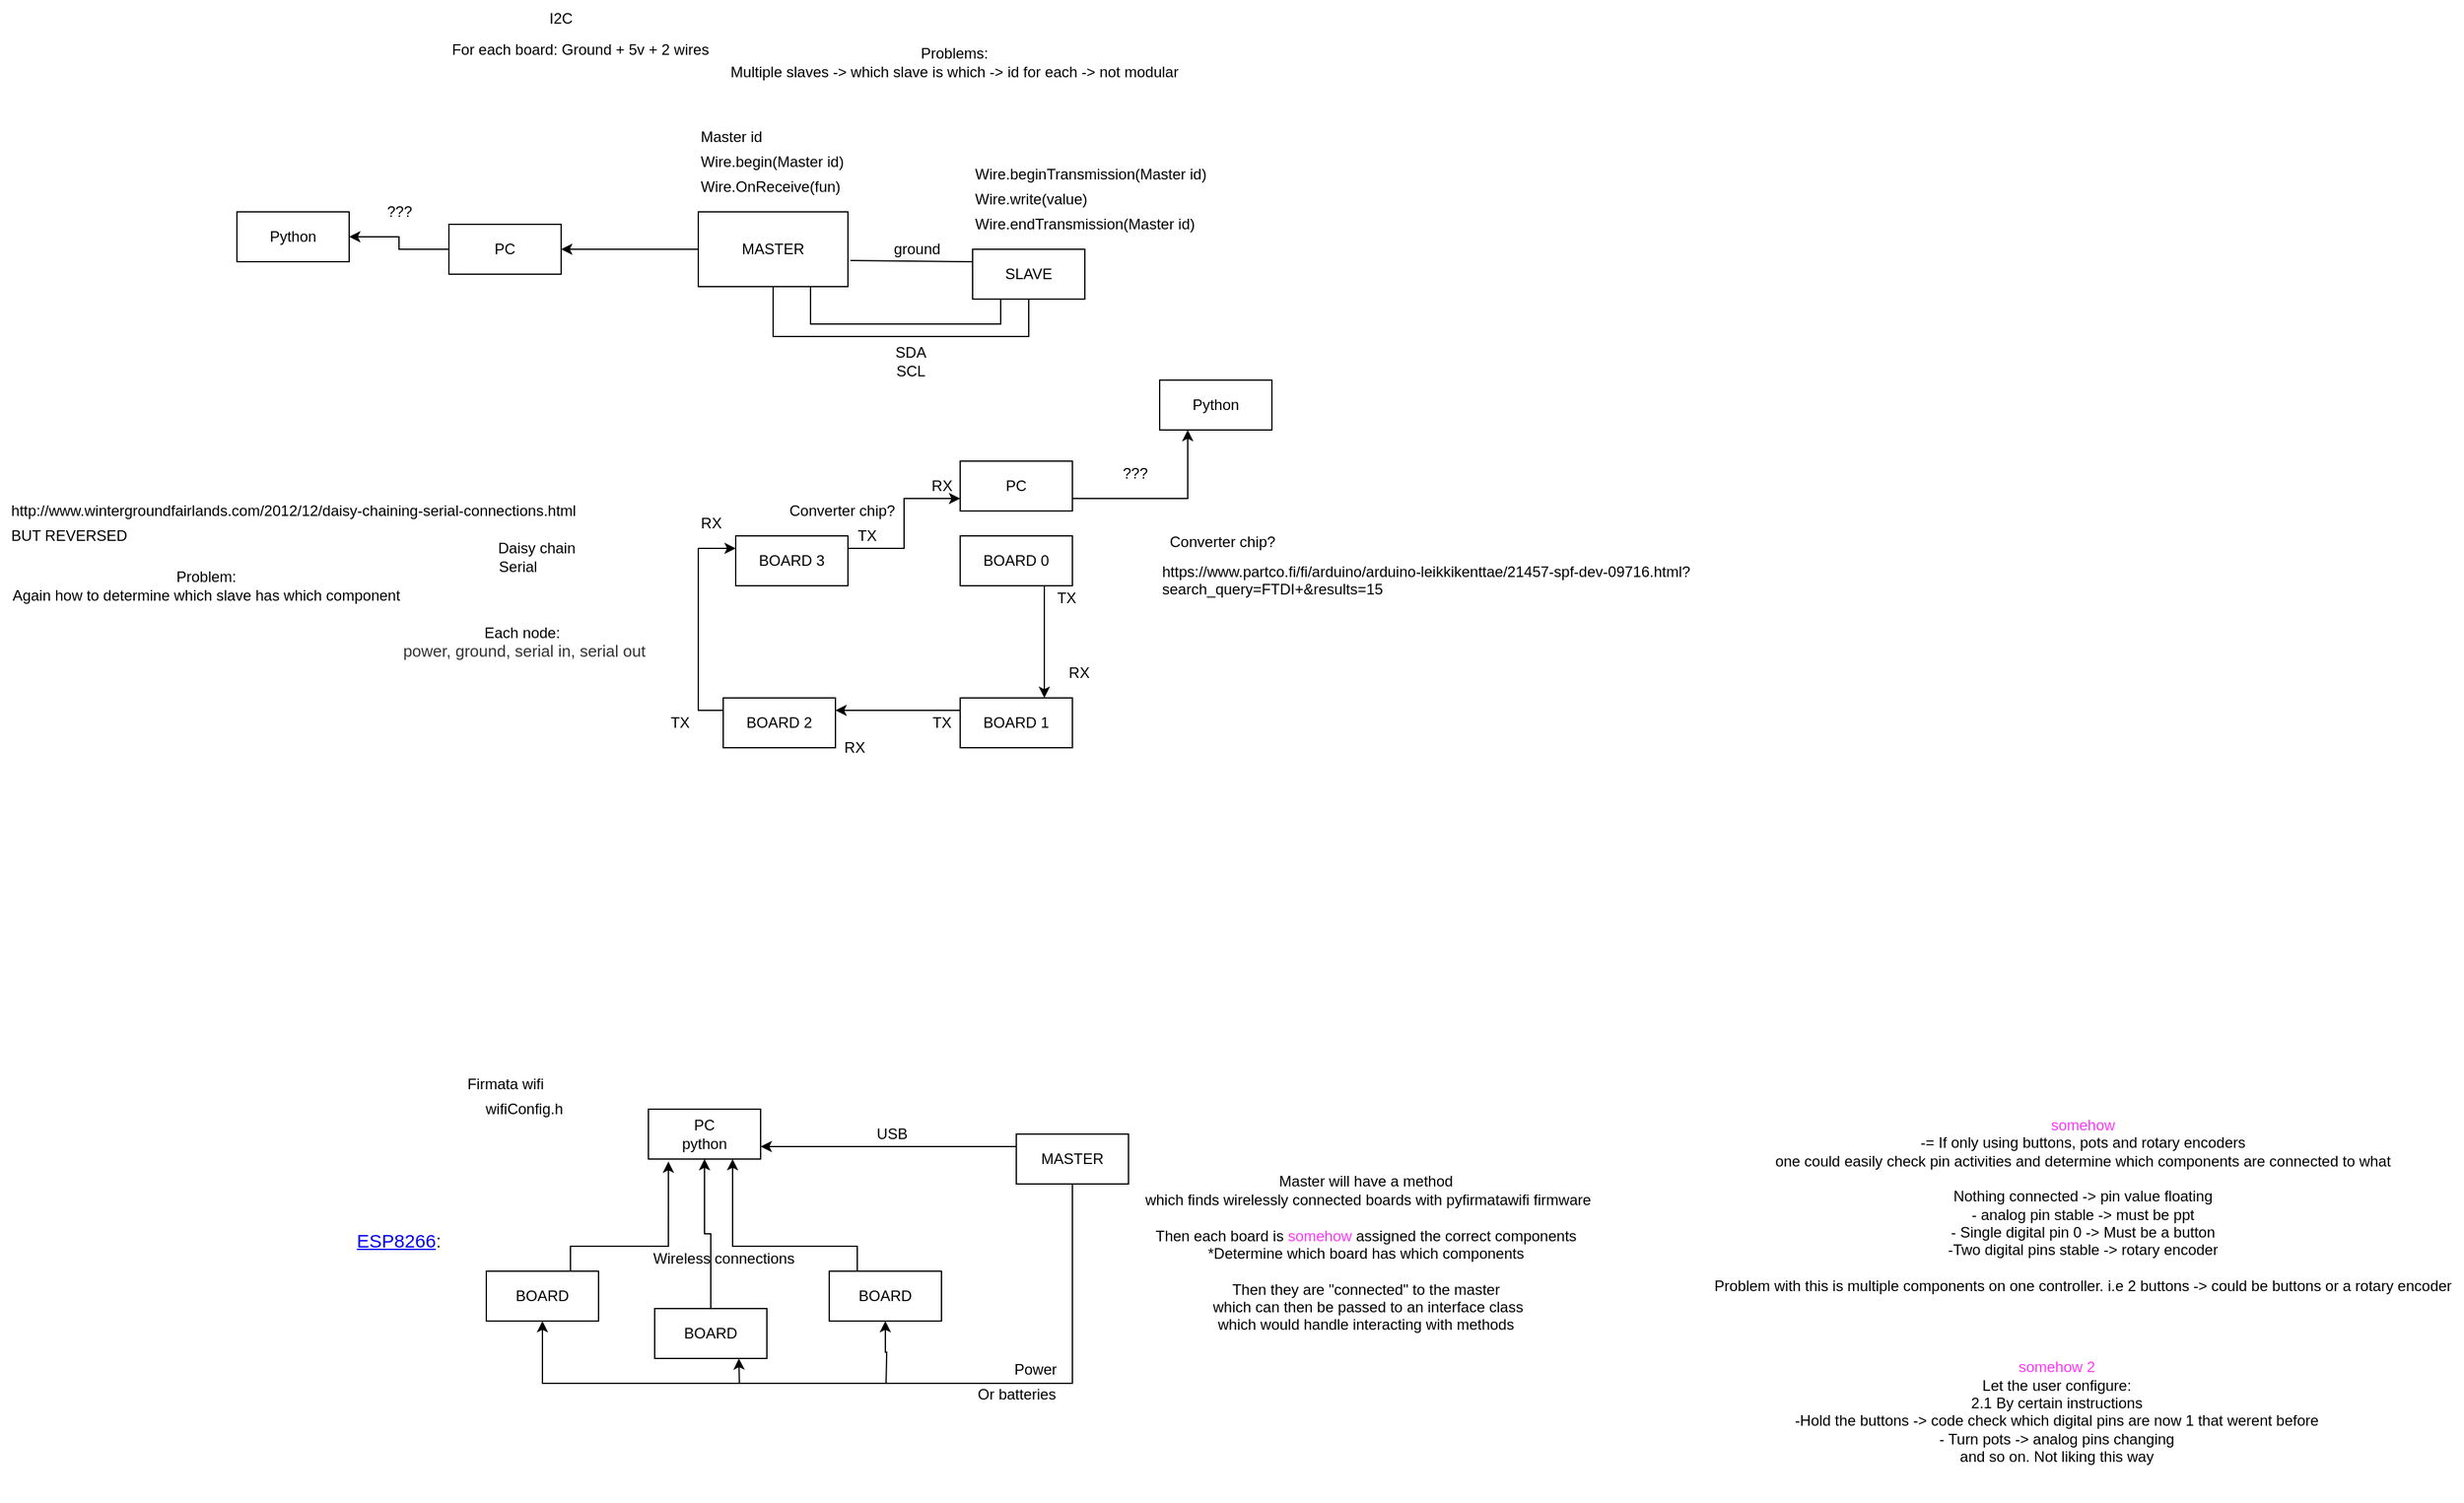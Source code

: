 <mxfile version="14.7.1" type="device"><diagram id="oVTlFNz6j3wh7V9dnSEX" name="Page-1"><mxGraphModel dx="3253" dy="1320" grid="1" gridSize="10" guides="1" tooltips="1" connect="1" arrows="1" fold="1" page="1" pageScale="1" pageWidth="827" pageHeight="1169" math="0" shadow="0"><root><mxCell id="0"/><mxCell id="1" parent="0"/><mxCell id="pZN-HcgTUq4Ry5765E54-1" value="I2C" style="text;html=1;strokeColor=none;fillColor=none;align=center;verticalAlign=middle;whiteSpace=wrap;rounded=0;" parent="1" vertex="1"><mxGeometry x="100" y="100" width="100" height="30" as="geometry"/></mxCell><mxCell id="pZN-HcgTUq4Ry5765E54-7" style="edgeStyle=orthogonalEdgeStyle;rounded=0;orthogonalLoop=1;jettySize=auto;html=1;exitX=0.75;exitY=1;exitDx=0;exitDy=0;entryX=0.25;entryY=1;entryDx=0;entryDy=0;endArrow=none;endFill=0;" parent="1" source="pZN-HcgTUq4Ry5765E54-3" target="pZN-HcgTUq4Ry5765E54-4" edge="1"><mxGeometry relative="1" as="geometry"/></mxCell><mxCell id="pZN-HcgTUq4Ry5765E54-9" style="edgeStyle=orthogonalEdgeStyle;rounded=0;orthogonalLoop=1;jettySize=auto;html=1;exitX=0.5;exitY=1;exitDx=0;exitDy=0;entryX=0.5;entryY=1;entryDx=0;entryDy=0;endArrow=none;endFill=0;" parent="1" source="pZN-HcgTUq4Ry5765E54-3" target="pZN-HcgTUq4Ry5765E54-4" edge="1"><mxGeometry relative="1" as="geometry"><Array as="points"><mxPoint x="320" y="370"/><mxPoint x="525" y="370"/></Array></mxGeometry></mxCell><mxCell id="F-yMGxqcLAJmgEKbkJm4-6" style="edgeStyle=orthogonalEdgeStyle;rounded=0;orthogonalLoop=1;jettySize=auto;html=1;exitX=0;exitY=0.5;exitDx=0;exitDy=0;entryX=1;entryY=0.5;entryDx=0;entryDy=0;" edge="1" parent="1" source="pZN-HcgTUq4Ry5765E54-3" target="F-yMGxqcLAJmgEKbkJm4-5"><mxGeometry relative="1" as="geometry"/></mxCell><mxCell id="pZN-HcgTUq4Ry5765E54-3" value="MASTER" style="rounded=0;whiteSpace=wrap;html=1;" parent="1" vertex="1"><mxGeometry x="260" y="270" width="120" height="60" as="geometry"/></mxCell><mxCell id="pZN-HcgTUq4Ry5765E54-4" value="SLAVE" style="rounded=0;whiteSpace=wrap;html=1;" parent="1" vertex="1"><mxGeometry x="480" y="300" width="90" height="40" as="geometry"/></mxCell><mxCell id="pZN-HcgTUq4Ry5765E54-5" value="" style="endArrow=none;html=1;entryX=1.017;entryY=0.65;entryDx=0;entryDy=0;entryPerimeter=0;exitX=0;exitY=0.25;exitDx=0;exitDy=0;" parent="1" source="pZN-HcgTUq4Ry5765E54-4" target="pZN-HcgTUq4Ry5765E54-3" edge="1"><mxGeometry width="50" height="50" relative="1" as="geometry"><mxPoint x="360" y="770" as="sourcePoint"/><mxPoint x="410" y="720" as="targetPoint"/></mxGeometry></mxCell><mxCell id="pZN-HcgTUq4Ry5765E54-6" value="ground" style="text;html=1;align=center;verticalAlign=middle;resizable=0;points=[];autosize=1;strokeColor=none;" parent="1" vertex="1"><mxGeometry x="410" y="290" width="50" height="20" as="geometry"/></mxCell><mxCell id="pZN-HcgTUq4Ry5765E54-10" value="SDA&lt;br&gt;SCL" style="text;html=1;align=center;verticalAlign=middle;resizable=0;points=[];autosize=1;strokeColor=none;" parent="1" vertex="1"><mxGeometry x="410" y="375" width="40" height="30" as="geometry"/></mxCell><mxCell id="pZN-HcgTUq4Ry5765E54-26" value="Master id" style="text;html=1;align=left;verticalAlign=middle;resizable=0;points=[];autosize=1;strokeColor=none;" parent="1" vertex="1"><mxGeometry x="260" y="200" width="60" height="20" as="geometry"/></mxCell><mxCell id="pZN-HcgTUq4Ry5765E54-27" value="Wire.begin(Master id)" style="text;html=1;align=left;verticalAlign=middle;resizable=0;points=[];autosize=1;strokeColor=none;" parent="1" vertex="1"><mxGeometry x="260" y="220" width="130" height="20" as="geometry"/></mxCell><mxCell id="pZN-HcgTUq4Ry5765E54-28" value="Wire.OnReceive(fun)" style="text;html=1;align=left;verticalAlign=middle;resizable=0;points=[];autosize=1;strokeColor=none;" parent="1" vertex="1"><mxGeometry x="260" y="240" width="130" height="20" as="geometry"/></mxCell><mxCell id="pZN-HcgTUq4Ry5765E54-29" value="Wire.beginTransmission(Master id)" style="text;html=1;align=left;verticalAlign=middle;resizable=0;points=[];autosize=1;strokeColor=none;" parent="1" vertex="1"><mxGeometry x="480" y="230" width="200" height="20" as="geometry"/></mxCell><mxCell id="pZN-HcgTUq4Ry5765E54-30" value="Wire.write(value)" style="text;html=1;align=left;verticalAlign=middle;resizable=0;points=[];autosize=1;strokeColor=none;" parent="1" vertex="1"><mxGeometry x="480" y="250" width="110" height="20" as="geometry"/></mxCell><mxCell id="pZN-HcgTUq4Ry5765E54-31" value="Wire.endTransmission(Master id)" style="text;html=1;align=left;verticalAlign=middle;resizable=0;points=[];autosize=1;strokeColor=none;" parent="1" vertex="1"><mxGeometry x="480" y="270" width="190" height="20" as="geometry"/></mxCell><mxCell id="pZN-HcgTUq4Ry5765E54-32" value="Problems:&lt;br&gt;Multiple slaves -&amp;gt; which slave is which -&amp;gt; id for each -&amp;gt; not modular" style="text;html=1;align=center;verticalAlign=middle;resizable=0;points=[];autosize=1;strokeColor=none;" parent="1" vertex="1"><mxGeometry x="280" y="135" width="370" height="30" as="geometry"/></mxCell><mxCell id="pZN-HcgTUq4Ry5765E54-33" value="For each board: Ground + 5v + 2 wires" style="text;html=1;align=center;verticalAlign=middle;resizable=0;points=[];autosize=1;strokeColor=none;" parent="1" vertex="1"><mxGeometry x="55" y="130" width="220" height="20" as="geometry"/></mxCell><mxCell id="pZN-HcgTUq4Ry5765E54-34" value="Daisy chain" style="text;html=1;align=center;verticalAlign=middle;resizable=0;points=[];autosize=1;strokeColor=none;" parent="1" vertex="1"><mxGeometry x="90" y="530" width="80" height="20" as="geometry"/></mxCell><mxCell id="pZN-HcgTUq4Ry5765E54-55" style="edgeStyle=orthogonalEdgeStyle;rounded=0;orthogonalLoop=1;jettySize=auto;html=1;exitX=0.75;exitY=1;exitDx=0;exitDy=0;entryX=0.75;entryY=0;entryDx=0;entryDy=0;endArrow=classic;endFill=1;" parent="1" source="pZN-HcgTUq4Ry5765E54-38" target="pZN-HcgTUq4Ry5765E54-49" edge="1"><mxGeometry relative="1" as="geometry"/></mxCell><mxCell id="pZN-HcgTUq4Ry5765E54-38" value="BOARD 0" style="rounded=0;whiteSpace=wrap;html=1;" parent="1" vertex="1"><mxGeometry x="470" y="530" width="90" height="40" as="geometry"/></mxCell><mxCell id="pZN-HcgTUq4Ry5765E54-53" style="edgeStyle=orthogonalEdgeStyle;rounded=0;orthogonalLoop=1;jettySize=auto;html=1;exitX=1;exitY=0.25;exitDx=0;exitDy=0;entryX=0;entryY=0.75;entryDx=0;entryDy=0;endArrow=classic;endFill=1;" parent="1" source="pZN-HcgTUq4Ry5765E54-43" target="pZN-HcgTUq4Ry5765E54-60" edge="1"><mxGeometry relative="1" as="geometry"/></mxCell><mxCell id="pZN-HcgTUq4Ry5765E54-43" value="BOARD 3" style="rounded=0;whiteSpace=wrap;html=1;" parent="1" vertex="1"><mxGeometry x="290" y="530" width="90" height="40" as="geometry"/></mxCell><mxCell id="pZN-HcgTUq4Ry5765E54-46" value="Serial" style="text;html=1;align=center;verticalAlign=middle;resizable=0;points=[];autosize=1;strokeColor=none;" parent="1" vertex="1"><mxGeometry x="90" y="545" width="50" height="20" as="geometry"/></mxCell><mxCell id="pZN-HcgTUq4Ry5765E54-48" value="http://www.wintergroundfairlands.com/2012/12/daisy-chaining-serial-connections.html" style="text;html=1;align=center;verticalAlign=middle;resizable=0;points=[];autosize=1;strokeColor=none;" parent="1" vertex="1"><mxGeometry x="-300" y="500" width="470" height="20" as="geometry"/></mxCell><mxCell id="pZN-HcgTUq4Ry5765E54-56" style="edgeStyle=orthogonalEdgeStyle;rounded=0;orthogonalLoop=1;jettySize=auto;html=1;exitX=0;exitY=0.25;exitDx=0;exitDy=0;entryX=1;entryY=0.25;entryDx=0;entryDy=0;endArrow=classic;endFill=1;" parent="1" source="pZN-HcgTUq4Ry5765E54-49" target="pZN-HcgTUq4Ry5765E54-51" edge="1"><mxGeometry relative="1" as="geometry"/></mxCell><mxCell id="pZN-HcgTUq4Ry5765E54-49" value="BOARD 1" style="rounded=0;whiteSpace=wrap;html=1;" parent="1" vertex="1"><mxGeometry x="470" y="660" width="90" height="40" as="geometry"/></mxCell><mxCell id="pZN-HcgTUq4Ry5765E54-54" style="edgeStyle=orthogonalEdgeStyle;rounded=0;orthogonalLoop=1;jettySize=auto;html=1;exitX=0;exitY=0.25;exitDx=0;exitDy=0;entryX=0;entryY=0.25;entryDx=0;entryDy=0;endArrow=classic;endFill=1;" parent="1" source="pZN-HcgTUq4Ry5765E54-51" target="pZN-HcgTUq4Ry5765E54-43" edge="1"><mxGeometry relative="1" as="geometry"/></mxCell><mxCell id="pZN-HcgTUq4Ry5765E54-51" value="BOARD 2" style="rounded=0;whiteSpace=wrap;html=1;" parent="1" vertex="1"><mxGeometry x="280" y="660" width="90" height="40" as="geometry"/></mxCell><mxCell id="pZN-HcgTUq4Ry5765E54-58" value="Each node:&amp;nbsp;&lt;br&gt;&lt;span style=&quot;color: rgb(51 , 51 , 51) ; font-family: &amp;#34;arial&amp;#34; , &amp;#34;tahoma&amp;#34; , &amp;#34;helvetica&amp;#34; , &amp;#34;freesans&amp;#34; , sans-serif ; font-size: 13px ; background-color: rgb(255 , 255 , 255)&quot;&gt;power, ground, serial in, serial out&lt;/span&gt;" style="text;html=1;align=center;verticalAlign=middle;resizable=0;points=[];autosize=1;strokeColor=none;" parent="1" vertex="1"><mxGeometry x="15" y="600" width="210" height="30" as="geometry"/></mxCell><mxCell id="pZN-HcgTUq4Ry5765E54-60" value="PC" style="rounded=0;whiteSpace=wrap;html=1;" parent="1" vertex="1"><mxGeometry x="470" y="470" width="90" height="40" as="geometry"/></mxCell><mxCell id="pZN-HcgTUq4Ry5765E54-61" value="TX" style="text;html=1;align=center;verticalAlign=middle;resizable=0;points=[];autosize=1;strokeColor=none;" parent="1" vertex="1"><mxGeometry x="380" y="520" width="30" height="20" as="geometry"/></mxCell><mxCell id="pZN-HcgTUq4Ry5765E54-62" value="TX" style="text;html=1;align=center;verticalAlign=middle;resizable=0;points=[];autosize=1;strokeColor=none;" parent="1" vertex="1"><mxGeometry x="230" y="670" width="30" height="20" as="geometry"/></mxCell><mxCell id="pZN-HcgTUq4Ry5765E54-63" value="RX" style="text;html=1;align=center;verticalAlign=middle;resizable=0;points=[];autosize=1;strokeColor=none;" parent="1" vertex="1"><mxGeometry x="440" y="480" width="30" height="20" as="geometry"/></mxCell><mxCell id="pZN-HcgTUq4Ry5765E54-64" value="RX" style="text;html=1;align=center;verticalAlign=middle;resizable=0;points=[];autosize=1;strokeColor=none;" parent="1" vertex="1"><mxGeometry x="255" y="510" width="30" height="20" as="geometry"/></mxCell><mxCell id="pZN-HcgTUq4Ry5765E54-65" value="BUT REVERSED" style="text;html=1;align=center;verticalAlign=middle;resizable=0;points=[];autosize=1;strokeColor=none;" parent="1" vertex="1"><mxGeometry x="-300" y="520" width="110" height="20" as="geometry"/></mxCell><mxCell id="pZN-HcgTUq4Ry5765E54-66" value="RX" style="text;html=1;align=center;verticalAlign=middle;resizable=0;points=[];autosize=1;strokeColor=none;" parent="1" vertex="1"><mxGeometry x="550" y="630" width="30" height="20" as="geometry"/></mxCell><mxCell id="pZN-HcgTUq4Ry5765E54-67" value="RX" style="text;html=1;align=center;verticalAlign=middle;resizable=0;points=[];autosize=1;strokeColor=none;" parent="1" vertex="1"><mxGeometry x="370" y="690" width="30" height="20" as="geometry"/></mxCell><mxCell id="pZN-HcgTUq4Ry5765E54-68" value="TX" style="text;html=1;align=center;verticalAlign=middle;resizable=0;points=[];autosize=1;strokeColor=none;" parent="1" vertex="1"><mxGeometry x="440" y="670" width="30" height="20" as="geometry"/></mxCell><mxCell id="pZN-HcgTUq4Ry5765E54-69" value="TX" style="text;html=1;align=center;verticalAlign=middle;resizable=0;points=[];autosize=1;strokeColor=none;" parent="1" vertex="1"><mxGeometry x="540" y="570" width="30" height="20" as="geometry"/></mxCell><mxCell id="pZN-HcgTUq4Ry5765E54-72" value="Firmata wifi" style="text;html=1;align=center;verticalAlign=middle;resizable=0;points=[];autosize=1;strokeColor=none;" parent="1" vertex="1"><mxGeometry x="65" y="960" width="80" height="20" as="geometry"/></mxCell><mxCell id="pZN-HcgTUq4Ry5765E54-73" value="Problem:&lt;br&gt;Again how to determine which slave has which component" style="text;html=1;align=center;verticalAlign=middle;resizable=0;points=[];autosize=1;strokeColor=none;" parent="1" vertex="1"><mxGeometry x="-300" y="555" width="330" height="30" as="geometry"/></mxCell><mxCell id="pZN-HcgTUq4Ry5765E54-81" style="edgeStyle=orthogonalEdgeStyle;rounded=0;orthogonalLoop=1;jettySize=auto;html=1;exitX=0.5;exitY=0;exitDx=0;exitDy=0;endArrow=classic;endFill=1;entryX=0.5;entryY=1;entryDx=0;entryDy=0;" parent="1" source="pZN-HcgTUq4Ry5765E54-76" target="pZN-HcgTUq4Ry5765E54-77" edge="1"><mxGeometry relative="1" as="geometry"><mxPoint x="269" y="1043" as="targetPoint"/></mxGeometry></mxCell><mxCell id="pZN-HcgTUq4Ry5765E54-106" style="edgeStyle=orthogonalEdgeStyle;rounded=0;orthogonalLoop=1;jettySize=auto;html=1;exitX=0.75;exitY=1;exitDx=0;exitDy=0;endArrow=none;endFill=0;startArrow=classic;startFill=1;" parent="1" source="pZN-HcgTUq4Ry5765E54-76" edge="1"><mxGeometry relative="1" as="geometry"><mxPoint x="292.941" y="1210" as="targetPoint"/></mxGeometry></mxCell><mxCell id="pZN-HcgTUq4Ry5765E54-76" value="BOARD" style="rounded=0;whiteSpace=wrap;html=1;" parent="1" vertex="1"><mxGeometry x="225" y="1150" width="90" height="40" as="geometry"/></mxCell><mxCell id="pZN-HcgTUq4Ry5765E54-77" value="PC&lt;br&gt;python" style="rounded=0;whiteSpace=wrap;html=1;" parent="1" vertex="1"><mxGeometry x="220" y="990" width="90" height="40" as="geometry"/></mxCell><mxCell id="pZN-HcgTUq4Ry5765E54-82" style="edgeStyle=orthogonalEdgeStyle;rounded=0;orthogonalLoop=1;jettySize=auto;html=1;exitX=0.25;exitY=0;exitDx=0;exitDy=0;entryX=0.75;entryY=1;entryDx=0;entryDy=0;endArrow=classic;endFill=1;" parent="1" source="pZN-HcgTUq4Ry5765E54-78" target="pZN-HcgTUq4Ry5765E54-77" edge="1"><mxGeometry relative="1" as="geometry"><Array as="points"><mxPoint x="388" y="1100"/><mxPoint x="288" y="1100"/></Array></mxGeometry></mxCell><mxCell id="pZN-HcgTUq4Ry5765E54-105" style="edgeStyle=orthogonalEdgeStyle;rounded=0;orthogonalLoop=1;jettySize=auto;html=1;exitX=0.5;exitY=1;exitDx=0;exitDy=0;endArrow=none;endFill=0;startArrow=classic;startFill=1;" parent="1" source="pZN-HcgTUq4Ry5765E54-78" edge="1"><mxGeometry relative="1" as="geometry"><mxPoint x="410.588" y="1210" as="targetPoint"/></mxGeometry></mxCell><mxCell id="pZN-HcgTUq4Ry5765E54-78" value="BOARD" style="rounded=0;whiteSpace=wrap;html=1;" parent="1" vertex="1"><mxGeometry x="365" y="1120" width="90" height="40" as="geometry"/></mxCell><mxCell id="pZN-HcgTUq4Ry5765E54-80" style="edgeStyle=orthogonalEdgeStyle;rounded=0;orthogonalLoop=1;jettySize=auto;html=1;exitX=0.75;exitY=0;exitDx=0;exitDy=0;entryX=0.178;entryY=1.05;entryDx=0;entryDy=0;entryPerimeter=0;endArrow=classic;endFill=1;" parent="1" source="pZN-HcgTUq4Ry5765E54-79" target="pZN-HcgTUq4Ry5765E54-77" edge="1"><mxGeometry relative="1" as="geometry"><Array as="points"><mxPoint x="158" y="1100"/><mxPoint x="236" y="1100"/></Array></mxGeometry></mxCell><mxCell id="pZN-HcgTUq4Ry5765E54-79" value="BOARD" style="rounded=0;whiteSpace=wrap;html=1;" parent="1" vertex="1"><mxGeometry x="90" y="1120" width="90" height="40" as="geometry"/></mxCell><mxCell id="pZN-HcgTUq4Ry5765E54-83" value="Wireless connections" style="text;html=1;align=center;verticalAlign=middle;resizable=0;points=[];autosize=1;strokeColor=none;" parent="1" vertex="1"><mxGeometry x="215" y="1100" width="130" height="20" as="geometry"/></mxCell><mxCell id="pZN-HcgTUq4Ry5765E54-87" value="Power" style="text;html=1;align=center;verticalAlign=middle;resizable=0;points=[];autosize=1;strokeColor=none;" parent="1" vertex="1"><mxGeometry x="505" y="1189" width="50" height="20" as="geometry"/></mxCell><mxCell id="pZN-HcgTUq4Ry5765E54-117" style="edgeStyle=orthogonalEdgeStyle;rounded=0;orthogonalLoop=1;jettySize=auto;html=1;exitX=0;exitY=0.25;exitDx=0;exitDy=0;endArrow=classic;endFill=1;entryX=1;entryY=0.75;entryDx=0;entryDy=0;" parent="1" source="pZN-HcgTUq4Ry5765E54-99" target="pZN-HcgTUq4Ry5765E54-77" edge="1"><mxGeometry relative="1" as="geometry"><mxPoint x="315" y="1019.706" as="targetPoint"/></mxGeometry></mxCell><mxCell id="pZN-HcgTUq4Ry5765E54-126" style="edgeStyle=orthogonalEdgeStyle;rounded=0;orthogonalLoop=1;jettySize=auto;html=1;exitX=0.5;exitY=1;exitDx=0;exitDy=0;entryX=0.5;entryY=1;entryDx=0;entryDy=0;startArrow=none;startFill=0;endArrow=classic;endFill=1;" parent="1" source="pZN-HcgTUq4Ry5765E54-99" target="pZN-HcgTUq4Ry5765E54-79" edge="1"><mxGeometry relative="1" as="geometry"><Array as="points"><mxPoint x="560" y="1210"/><mxPoint x="135" y="1210"/></Array></mxGeometry></mxCell><mxCell id="pZN-HcgTUq4Ry5765E54-99" value="MASTER" style="rounded=0;whiteSpace=wrap;html=1;" parent="1" vertex="1"><mxGeometry x="515" y="1010" width="90" height="40" as="geometry"/></mxCell><mxCell id="pZN-HcgTUq4Ry5765E54-110" value="USB" style="text;html=1;align=center;verticalAlign=middle;resizable=0;points=[];autosize=1;strokeColor=none;" parent="1" vertex="1"><mxGeometry x="395" y="1000" width="40" height="20" as="geometry"/></mxCell><mxCell id="pZN-HcgTUq4Ry5765E54-119" value="Or batteries" style="text;html=1;align=center;verticalAlign=middle;resizable=0;points=[];autosize=1;strokeColor=none;" parent="1" vertex="1"><mxGeometry x="475" y="1209" width="80" height="20" as="geometry"/></mxCell><mxCell id="pZN-HcgTUq4Ry5765E54-125" value="Master will have a method&lt;br&gt;&amp;nbsp;which finds wirelessly connected boards with pyfirmatawifi firmware&lt;br&gt;&amp;nbsp;&lt;br&gt;Then each board is &lt;font color=&quot;#ff38f8&quot;&gt;somehow&lt;/font&gt;&lt;font&gt;&amp;nbsp;assigned the correct components&lt;br&gt;&lt;/font&gt;*Determine which board has which components&lt;br&gt;&lt;br&gt;Then they are &quot;connected&quot; to the master&lt;br&gt;&amp;nbsp;which can then be passed to an interface class&lt;br&gt;which would handle interacting with methods&lt;br&gt;&lt;br&gt;&amp;nbsp;" style="text;html=1;align=center;verticalAlign=middle;resizable=0;points=[];autosize=1;strokeColor=none;" parent="1" vertex="1"><mxGeometry x="605" y="1040" width="380" height="160" as="geometry"/></mxCell><mxCell id="pZN-HcgTUq4Ry5765E54-127" value="Converter chip?" style="text;html=1;align=center;verticalAlign=middle;resizable=0;points=[];autosize=1;strokeColor=none;" parent="1" vertex="1"><mxGeometry x="325" y="500" width="100" height="20" as="geometry"/></mxCell><UserObject label="https://www.partco.fi/fi/arduino/arduino-leikkikenttae/21457-spf-dev-09716.html?search_query=FTDI+&amp;results=15" link="https://www.partco.fi/fi/arduino/arduino-leikkikenttae/21457-spf-dev-09716.html?search_query=FTDI+&amp;results=15" id="pZN-HcgTUq4Ry5765E54-129"><mxCell style="text;whiteSpace=wrap;html=1;" parent="1" vertex="1"><mxGeometry x="630" y="545" width="550" height="40" as="geometry"/></mxCell></UserObject><mxCell id="pZN-HcgTUq4Ry5765E54-130" value="Converter chip?" style="text;html=1;align=center;verticalAlign=middle;resizable=0;points=[];autosize=1;strokeColor=none;" parent="1" vertex="1"><mxGeometry x="630" y="525" width="100" height="20" as="geometry"/></mxCell><mxCell id="pZN-HcgTUq4Ry5765E54-131" value="wifiConfig.h&lt;br&gt;" style="text;html=1;align=center;verticalAlign=middle;resizable=0;points=[];autosize=1;strokeColor=none;" parent="1" vertex="1"><mxGeometry x="80" y="980" width="80" height="20" as="geometry"/></mxCell><mxCell id="F-yMGxqcLAJmgEKbkJm4-2" value="&lt;br&gt;&lt;font color=&quot;#ff38f8&quot;&gt;somehow&lt;br&gt;&lt;/font&gt;&lt;font&gt;-= If only using buttons, pots and rotary encoders&lt;br&gt;one could easily check pin activities and determine which components are connected to what&lt;br&gt;&lt;br&gt;Nothing connected -&amp;gt; pin value floating&lt;br&gt;- analog pin stable -&amp;gt; must be ppt&lt;br&gt;- Single digital pin 0 -&amp;gt; Must be a button&lt;br&gt;-Two digital pins stable -&amp;gt; rotary encoder&lt;br&gt;&amp;nbsp;&lt;br&gt;Problem with this is multiple components on one controller. i.e 2 buttons -&amp;gt; could be buttons or a rotary encoder&lt;br&gt;&lt;/font&gt;" style="text;html=1;align=center;verticalAlign=middle;resizable=0;points=[];autosize=1;strokeColor=none;" vertex="1" parent="1"><mxGeometry x="1065" y="980" width="610" height="160" as="geometry"/></mxCell><mxCell id="F-yMGxqcLAJmgEKbkJm4-3" value="&lt;br&gt;&lt;font color=&quot;#ff38f8&quot;&gt;somehow 2&lt;br&gt;&lt;/font&gt;&lt;font&gt;Let the user configure:&lt;br&gt;2.1 By certain instructions&lt;br&gt;-Hold the buttons -&amp;gt; code check which digital pins are now 1 that werent before&lt;br&gt;- Turn pots -&amp;gt; analog pins changing&lt;br&gt;and so on. Not liking this way&lt;br&gt;&lt;br&gt;&lt;br&gt;&lt;/font&gt;" style="text;html=1;align=center;verticalAlign=middle;resizable=0;points=[];autosize=1;strokeColor=none;" vertex="1" parent="1"><mxGeometry x="1129" y="1175" width="440" height="130" as="geometry"/></mxCell><mxCell id="F-yMGxqcLAJmgEKbkJm4-4" value="&lt;span style=&quot;color: rgb(36, 39, 41); font-size: 15px; font-style: normal; font-weight: 400; letter-spacing: normal; text-align: left; text-indent: 0px; text-transform: none; word-spacing: 0px; background-color: rgb(255, 255, 255); display: inline; float: none;&quot;&gt;&lt;span&gt;&amp;nbsp;&lt;/span&gt;&lt;/span&gt;&lt;a href=&quot;https://www.nodemcu.com/index_en.html&quot; style=&quot;margin: 0px; padding: 0px; border: 0px; font-style: normal; font-weight: 400; font-stretch: inherit; line-height: inherit; font-size: 15px; vertical-align: baseline; box-sizing: inherit; text-decoration: underline; cursor: pointer; letter-spacing: normal; text-align: left; text-indent: 0px; text-transform: none; word-spacing: 0px; background-color: rgb(255, 255, 255);&quot;&gt;ESP8266&lt;/a&gt;&lt;span style=&quot;color: rgb(36, 39, 41); font-size: 15px; font-style: normal; font-weight: 400; letter-spacing: normal; text-align: left; text-indent: 0px; text-transform: none; word-spacing: 0px; background-color: rgb(255, 255, 255); display: inline; float: none;&quot;&gt;:&lt;/span&gt;" style="text;whiteSpace=wrap;html=1;" vertex="1" parent="1"><mxGeometry x="-20" y="1080" width="100" height="30" as="geometry"/></mxCell><mxCell id="F-yMGxqcLAJmgEKbkJm4-8" style="edgeStyle=orthogonalEdgeStyle;rounded=0;orthogonalLoop=1;jettySize=auto;html=1;exitX=0;exitY=0.5;exitDx=0;exitDy=0;entryX=1;entryY=0.5;entryDx=0;entryDy=0;" edge="1" parent="1" source="F-yMGxqcLAJmgEKbkJm4-5" target="F-yMGxqcLAJmgEKbkJm4-7"><mxGeometry relative="1" as="geometry"/></mxCell><mxCell id="F-yMGxqcLAJmgEKbkJm4-5" value="PC" style="rounded=0;whiteSpace=wrap;html=1;" vertex="1" parent="1"><mxGeometry x="60" y="280" width="90" height="40" as="geometry"/></mxCell><mxCell id="F-yMGxqcLAJmgEKbkJm4-7" value="Python" style="rounded=0;whiteSpace=wrap;html=1;" vertex="1" parent="1"><mxGeometry x="-110" y="270" width="90" height="40" as="geometry"/></mxCell><mxCell id="F-yMGxqcLAJmgEKbkJm4-9" value="???" style="text;html=1;align=center;verticalAlign=middle;resizable=0;points=[];autosize=1;strokeColor=none;" vertex="1" parent="1"><mxGeometry y="260" width="40" height="20" as="geometry"/></mxCell><mxCell id="F-yMGxqcLAJmgEKbkJm4-10" style="edgeStyle=orthogonalEdgeStyle;rounded=0;orthogonalLoop=1;jettySize=auto;html=1;exitX=1;exitY=0.75;exitDx=0;exitDy=0;entryX=0.25;entryY=1;entryDx=0;entryDy=0;" edge="1" target="F-yMGxqcLAJmgEKbkJm4-11" parent="1" source="pZN-HcgTUq4Ry5765E54-60"><mxGeometry relative="1" as="geometry"><mxPoint x="770.0" y="450" as="sourcePoint"/></mxGeometry></mxCell><mxCell id="F-yMGxqcLAJmgEKbkJm4-11" value="Python" style="rounded=0;whiteSpace=wrap;html=1;" vertex="1" parent="1"><mxGeometry x="630" y="405" width="90" height="40" as="geometry"/></mxCell><mxCell id="F-yMGxqcLAJmgEKbkJm4-12" value="???" style="text;html=1;align=center;verticalAlign=middle;resizable=0;points=[];autosize=1;strokeColor=none;" vertex="1" parent="1"><mxGeometry x="590" y="470" width="40" height="20" as="geometry"/></mxCell></root></mxGraphModel></diagram></mxfile>